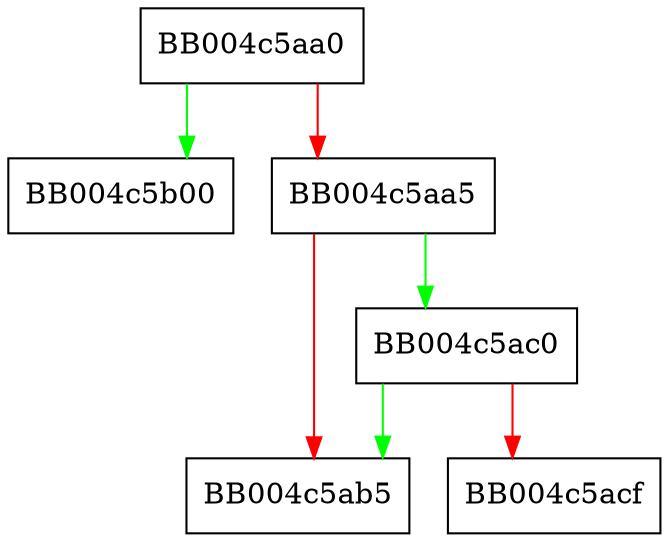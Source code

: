 digraph ossl_quic_validate_retry_integrity_tag {
  node [shape="box"];
  graph [splines=ortho];
  BB004c5aa0 -> BB004c5b00 [color="green"];
  BB004c5aa0 -> BB004c5aa5 [color="red"];
  BB004c5aa5 -> BB004c5ac0 [color="green"];
  BB004c5aa5 -> BB004c5ab5 [color="red"];
  BB004c5ac0 -> BB004c5ab5 [color="green"];
  BB004c5ac0 -> BB004c5acf [color="red"];
}